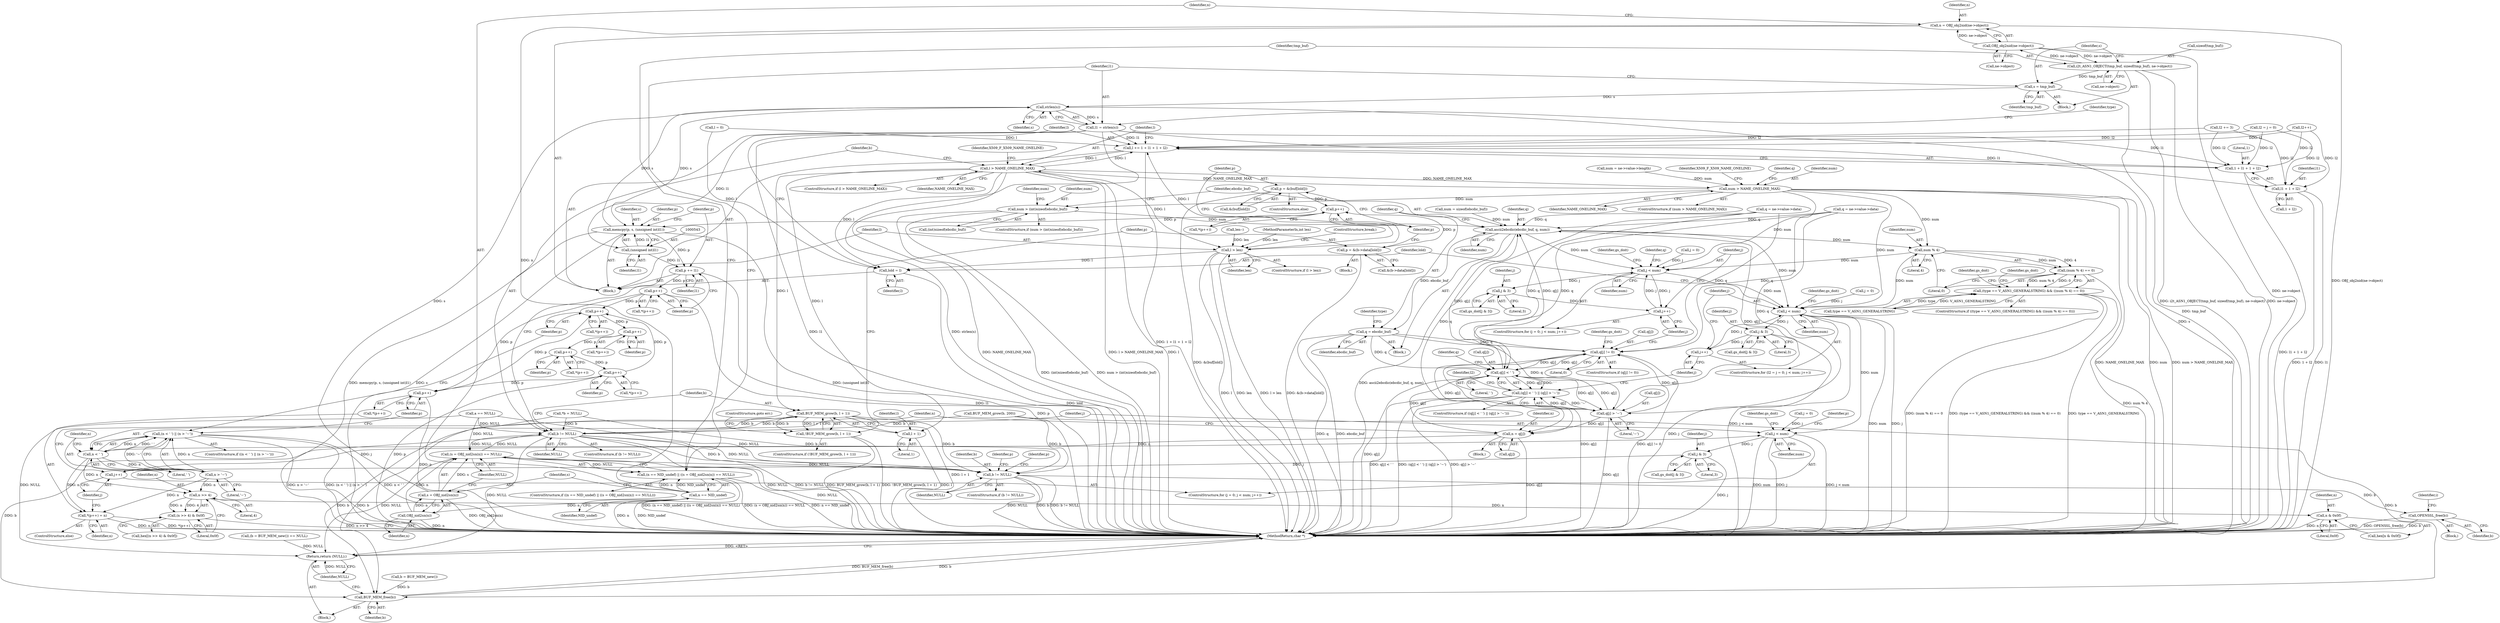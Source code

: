 digraph "0_openssl_2919516136a4227d9e6d8f2fe66ef976aaf8c561@API" {
"1000249" [label="(Call,strlen(s))"];
"1000231" [label="(Call,s = OBJ_nid2sn(n))"];
"1000233" [label="(Call,OBJ_nid2sn(n))"];
"1000227" [label="(Call,n == NID_undef)"];
"1000219" [label="(Call,n = OBJ_obj2nid(ne->object))"];
"1000221" [label="(Call,OBJ_obj2nid(ne->object))"];
"1000237" [label="(Call,i2t_ASN1_OBJECT(tmp_buf, sizeof(tmp_buf), ne->object))"];
"1000244" [label="(Call,s = tmp_buf)"];
"1000539" [label="(Call,memcpy(p, s, (unsigned int)l1))"];
"1000536" [label="(Call,p++)"];
"1000512" [label="(Call,p = &(b->data[lold]))"];
"1000528" [label="(Call,p = &(buf[lold]))"];
"1000249" [label="(Call,strlen(s))"];
"1000542" [label="(Call,(unsigned int)l1)"];
"1000247" [label="(Call,l1 = strlen(s))"];
"1000481" [label="(Call,l += 1 + l1 + 1 + l2)"];
"1000491" [label="(Call,l > NAME_ONELINE_MAX)"];
"1000266" [label="(Call,num > NAME_ONELINE_MAX)"];
"1000307" [label="(Call,num > (int)sizeof(ebcdic_buf))"];
"1000317" [label="(Call,ascii2ebcdic(ebcdic_buf, q, num))"];
"1000321" [label="(Call,q = ebcdic_buf)"];
"1000362" [label="(Call,q[j] != 0)"];
"1000465" [label="(Call,q[j] < ' ')"];
"1000464" [label="(Call,(q[j] < ' ') || (q[j] > '~'))"];
"1000470" [label="(Call,q[j] > '~')"];
"1000578" [label="(Call,n = q[j])"];
"1000585" [label="(Call,n < ' ')"];
"1000584" [label="(Call,(n < ' ') || (n > '~'))"];
"1000588" [label="(Call,n > '~')"];
"1000609" [label="(Call,n >> 4)"];
"1000608" [label="(Call,(n >> 4) & 0x0f)"];
"1000619" [label="(Call,n & 0x0f)"];
"1000623" [label="(Call,*(p++) = n)"];
"1000330" [label="(Call,num % 4)"];
"1000329" [label="(Call,(num % 4) == 0)"];
"1000325" [label="(Call,(type == V_ASN1_GENERALSTRING) && ((num % 4) == 0))"];
"1000356" [label="(Call,j < num)"];
"1000359" [label="(Call,j++)"];
"1000370" [label="(Call,j & 3)"];
"1000447" [label="(Call,j < num)"];
"1000457" [label="(Call,j & 3)"];
"1000450" [label="(Call,j++)"];
"1000564" [label="(Call,j < num)"];
"1000574" [label="(Call,j & 3)"];
"1000567" [label="(Call,j++)"];
"1000478" [label="(Call,lold = l)"];
"1000506" [label="(Call,BUF_MEM_grow(b, l + 1))"];
"1000500" [label="(Call,b != NULL)"];
"1000230" [label="(Call,(s = OBJ_nid2sn(n)) == NULL)"];
"1000226" [label="(Call,(n == NID_undef) || ((s = OBJ_nid2sn(n)) == NULL))"];
"1000633" [label="(Call,b != NULL)"];
"1000642" [label="(Call,OPENSSL_free(b))"];
"1000665" [label="(Return,return (NULL);)"];
"1000663" [label="(Call,BUF_MEM_free(b))"];
"1000505" [label="(Call,!BUF_MEM_grow(b, l + 1))"];
"1000508" [label="(Call,l + 1)"];
"1000522" [label="(Call,l > len)"];
"1000483" [label="(Call,1 + l1 + 1 + l2)"];
"1000485" [label="(Call,l1 + 1 + l2)"];
"1000545" [label="(Call,p += l1)"];
"1000550" [label="(Call,p++)"];
"1000594" [label="(Call,p++)"];
"1000599" [label="(Call,p++)"];
"1000604" [label="(Call,p++)"];
"1000615" [label="(Call,p++)"];
"1000625" [label="(Call,p++)"];
"1000590" [label="(Literal,'~')"];
"1000625" [label="(Call,p++)"];
"1000219" [label="(Call,n = OBJ_obj2nid(ne->object))"];
"1000604" [label="(Call,p++)"];
"1000321" [label="(Call,q = ebcdic_buf)"];
"1000484" [label="(Literal,1)"];
"1000221" [label="(Call,OBJ_obj2nid(ne->object))"];
"1000248" [label="(Identifier,l1)"];
"1000481" [label="(Call,l += 1 + l1 + 1 + l2)"];
"1000576" [label="(Literal,3)"];
"1000500" [label="(Call,b != NULL)"];
"1000643" [label="(Identifier,b)"];
"1000246" [label="(Identifier,tmp_buf)"];
"1000377" [label="(Identifier,gs_doit)"];
"1000441" [label="(ControlStructure,for (l2 = j = 0; j < num; j++))"];
"1000450" [label="(Call,j++)"];
"1000650" [label="(Identifier,i)"];
"1000605" [label="(Identifier,p)"];
"1000501" [label="(Identifier,b)"];
"1000624" [label="(Call,*(p++))"];
"1000545" [label="(Call,p += l1)"];
"1000356" [label="(Call,j < num)"];
"1000522" [label="(Call,l > len)"];
"1000608" [label="(Call,(n >> 4) & 0x0f)"];
"1000475" [label="(Call,l2 += 3)"];
"1000667" [label="(MethodReturn,char *)"];
"1000598" [label="(Call,*(p++))"];
"1000524" [label="(Identifier,len)"];
"1000194" [label="(Call,len--)"];
"1000331" [label="(Identifier,num)"];
"1000313" [label="(Call,num = sizeof(ebcdic_buf))"];
"1000491" [label="(Call,l > NAME_ONELINE_MAX)"];
"1000238" [label="(Identifier,tmp_buf)"];
"1000326" [label="(Call,type == V_ASN1_GENERALSTRING)"];
"1000323" [label="(Identifier,ebcdic_buf)"];
"1000442" [label="(Call,l2 = j = 0)"];
"1000588" [label="(Call,n > '~')"];
"1000561" [label="(Call,j = 0)"];
"1000510" [label="(Literal,1)"];
"1000627" [label="(Identifier,n)"];
"1000252" [label="(Identifier,type)"];
"1000167" [label="(Call,a == NULL)"];
"1000364" [label="(Identifier,q)"];
"1000307" [label="(Call,num > (int)sizeof(ebcdic_buf))"];
"1000353" [label="(Call,j = 0)"];
"1000104" [label="(MethodParameterIn,int len)"];
"1000234" [label="(Identifier,n)"];
"1000593" [label="(Call,*(p++))"];
"1000362" [label="(Call,q[j] != 0)"];
"1000540" [label="(Identifier,p)"];
"1000370" [label="(Call,j & 3)"];
"1000308" [label="(Identifier,num)"];
"1000320" [label="(Identifier,num)"];
"1000226" [label="(Call,(n == NID_undef) || ((s = OBJ_nid2sn(n)) == NULL))"];
"1000456" [label="(Identifier,gs_doit)"];
"1000268" [label="(Identifier,NAME_ONELINE_MAX)"];
"1000614" [label="(Call,*(p++))"];
"1000482" [label="(Identifier,l)"];
"1000337" [label="(Identifier,gs_doit)"];
"1000547" [label="(Identifier,l1)"];
"1000322" [label="(Identifier,q)"];
"1000642" [label="(Call,OPENSSL_free(b))"];
"1000464" [label="(Call,(q[j] < ' ') || (q[j] > '~'))"];
"1000626" [label="(Identifier,p)"];
"1000244" [label="(Call,s = tmp_buf)"];
"1000220" [label="(Identifier,n)"];
"1000249" [label="(Call,strlen(s))"];
"1000330" [label="(Call,num % 4)"];
"1000237" [label="(Call,i2t_ASN1_OBJECT(tmp_buf, sizeof(tmp_buf), ne->object))"];
"1000575" [label="(Identifier,j)"];
"1000578" [label="(Call,n = q[j])"];
"1000551" [label="(Identifier,p)"];
"1000622" [label="(ControlStructure,else)"];
"1000504" [label="(ControlStructure,if (!BUF_MEM_grow(b, l + 1)))"];
"1000451" [label="(Identifier,j)"];
"1000241" [label="(Call,ne->object)"];
"1000553" [label="(Call,q = ne->value->data)"];
"1000619" [label="(Call,n & 0x0f)"];
"1000546" [label="(Identifier,p)"];
"1000332" [label="(Literal,4)"];
"1000527" [label="(ControlStructure,else)"];
"1000361" [label="(ControlStructure,if (q[j] != 0))"];
"1000634" [label="(Identifier,b)"];
"1000585" [label="(Call,n < ' ')"];
"1000615" [label="(Call,p++)"];
"1000245" [label="(Identifier,s)"];
"1000492" [label="(Identifier,l)"];
"1000136" [label="(Call,(b = BUF_MEM_new()) == NULL)"];
"1000459" [label="(Literal,3)"];
"1000120" [label="(Call,*b = NULL)"];
"1000610" [label="(Identifier,n)"];
"1000352" [label="(ControlStructure,for (j = 0; j < num; j++))"];
"1000583" [label="(ControlStructure,if ((n < ' ') || (n > '~')))"];
"1000633" [label="(Call,b != NULL)"];
"1000584" [label="(Call,(n < ' ') || (n > '~'))"];
"1000521" [label="(ControlStructure,if (l > len))"];
"1000630" [label="(Identifier,p)"];
"1000636" [label="(Block,)"];
"1000606" [label="(Call,hex[(n >> 4) & 0x0f])"];
"1000366" [label="(Literal,0)"];
"1000327" [label="(Identifier,type)"];
"1000469" [label="(Literal,' ')"];
"1000463" [label="(ControlStructure,if ((q[j] < ' ') || (q[j] > '~')))"];
"1000359" [label="(Call,j++)"];
"1000635" [label="(Identifier,NULL)"];
"1000589" [label="(Identifier,n)"];
"1000565" [label="(Identifier,j)"];
"1000239" [label="(Call,sizeof(tmp_buf))"];
"1000426" [label="(Identifier,gs_doit)"];
"1000560" [label="(ControlStructure,for (j = 0; j < num; j++))"];
"1000616" [label="(Identifier,p)"];
"1000507" [label="(Identifier,b)"];
"1000514" [label="(Call,&(b->data[lold]))"];
"1000309" [label="(Call,(int)sizeof(ebcdic_buf))"];
"1000137" [label="(Call,b = BUF_MEM_new())"];
"1000572" [label="(Call,gs_doit[j & 3])"];
"1000329" [label="(Call,(num % 4) == 0)"];
"1000266" [label="(Call,num > NAME_ONELINE_MAX)"];
"1000305" [label="(Block,)"];
"1000258" [label="(Call,num = ne->value->length)"];
"1000324" [label="(ControlStructure,if ((type == V_ASN1_GENERALSTRING) && ((num % 4) == 0)))"];
"1000574" [label="(Call,j & 3)"];
"1000369" [label="(Identifier,gs_doit)"];
"1000665" [label="(Return,return (NULL);)"];
"1000490" [label="(ControlStructure,if (l > NAME_ONELINE_MAX))"];
"1000544" [label="(Identifier,l1)"];
"1000623" [label="(Call,*(p++) = n)"];
"1000444" [label="(Call,j = 0)"];
"1000228" [label="(Identifier,n)"];
"1000506" [label="(Call,BUF_MEM_grow(b, l + 1))"];
"1000325" [label="(Call,(type == V_ASN1_GENERALSTRING) && ((num % 4) == 0))"];
"1000271" [label="(Identifier,X509_F_X509_NAME_ONELINE)"];
"1000318" [label="(Identifier,ebcdic_buf)"];
"1000449" [label="(Identifier,num)"];
"1000227" [label="(Call,n == NID_undef)"];
"1000196" [label="(Call,l = 0)"];
"1000537" [label="(Identifier,p)"];
"1000461" [label="(Call,l2++)"];
"1000638" [label="(Identifier,p)"];
"1000566" [label="(Identifier,num)"];
"1000503" [label="(Block,)"];
"1000535" [label="(Call,*(p++))"];
"1000275" [label="(Identifier,q)"];
"1000231" [label="(Call,s = OBJ_nid2sn(n))"];
"1000236" [label="(Block,)"];
"1000502" [label="(Identifier,NULL)"];
"1000487" [label="(Call,1 + l2)"];
"1000539" [label="(Call,memcpy(p, s, (unsigned int)l1))"];
"1000372" [label="(Literal,3)"];
"1000225" [label="(ControlStructure,if ((n == NID_undef) || ((s = OBJ_nid2sn(n)) == NULL)))"];
"1000523" [label="(Identifier,l)"];
"1000317" [label="(Call,ascii2ebcdic(ebcdic_buf, q, num))"];
"1000549" [label="(Call,*(p++))"];
"1000617" [label="(Call,hex[n & 0x0f])"];
"1000357" [label="(Identifier,j)"];
"1000457" [label="(Call,j & 3)"];
"1000472" [label="(Identifier,q)"];
"1000620" [label="(Identifier,n)"];
"1000663" [label="(Call,BUF_MEM_free(b))"];
"1000664" [label="(Identifier,b)"];
"1000573" [label="(Identifier,gs_doit)"];
"1000476" [label="(Identifier,l2)"];
"1000471" [label="(Call,q[j])"];
"1000595" [label="(Identifier,p)"];
"1000483" [label="(Call,1 + l1 + 1 + l2)"];
"1000496" [label="(Identifier,X509_F_X509_NAME_ONELINE)"];
"1000363" [label="(Call,q[j])"];
"1000528" [label="(Call,p = &(buf[lold]))"];
"1000621" [label="(Literal,0x0f)"];
"1000586" [label="(Identifier,n)"];
"1000222" [label="(Call,ne->object)"];
"1000603" [label="(Call,*(p++))"];
"1000568" [label="(Identifier,j)"];
"1000493" [label="(Identifier,NAME_ONELINE_MAX)"];
"1000360" [label="(Identifier,j)"];
"1000235" [label="(Identifier,NULL)"];
"1000368" [label="(Call,gs_doit[j & 3])"];
"1000505" [label="(Call,!BUF_MEM_grow(b, l + 1))"];
"1000480" [label="(Identifier,l)"];
"1000306" [label="(ControlStructure,if (num > (int)sizeof(ebcdic_buf)))"];
"1000542" [label="(Call,(unsigned int)l1)"];
"1000211" [label="(Block,)"];
"1000564" [label="(Call,j < num)"];
"1000600" [label="(Identifier,p)"];
"1000609" [label="(Call,n >> 4)"];
"1000509" [label="(Identifier,l)"];
"1000474" [label="(Literal,'~')"];
"1000508" [label="(Call,l + 1)"];
"1000541" [label="(Identifier,s)"];
"1000144" [label="(Call,BUF_MEM_grow(b, 200))"];
"1000646" [label="(Identifier,p)"];
"1000458" [label="(Identifier,j)"];
"1000448" [label="(Identifier,j)"];
"1000233" [label="(Call,OBJ_nid2sn(n))"];
"1000580" [label="(Call,q[j])"];
"1000105" [label="(Block,)"];
"1000478" [label="(Call,lold = l)"];
"1000230" [label="(Call,(s = OBJ_nid2sn(n)) == NULL)"];
"1000229" [label="(Identifier,NID_undef)"];
"1000455" [label="(Call,gs_doit[j & 3])"];
"1000232" [label="(Identifier,s)"];
"1000536" [label="(Call,p++)"];
"1000371" [label="(Identifier,j)"];
"1000579" [label="(Identifier,n)"];
"1000594" [label="(Call,p++)"];
"1000267" [label="(Identifier,num)"];
"1000466" [label="(Call,q[j])"];
"1000465" [label="(Call,q[j] < ' ')"];
"1000485" [label="(Call,l1 + 1 + l2)"];
"1000567" [label="(Call,j++)"];
"1000486" [label="(Identifier,l1)"];
"1000530" [label="(Call,&(buf[lold]))"];
"1000511" [label="(ControlStructure,goto err;)"];
"1000513" [label="(Identifier,p)"];
"1000447" [label="(Call,j < num)"];
"1000479" [label="(Identifier,lold)"];
"1000314" [label="(Identifier,num)"];
"1000587" [label="(Literal,' ')"];
"1000612" [label="(Literal,0x0f)"];
"1000333" [label="(Literal,0)"];
"1000274" [label="(Call,q = ne->value->data)"];
"1000526" [label="(ControlStructure,break;)"];
"1000666" [label="(Identifier,NULL)"];
"1000499" [label="(ControlStructure,if (b != NULL))"];
"1000632" [label="(ControlStructure,if (b != NULL))"];
"1000358" [label="(Identifier,num)"];
"1000250" [label="(Identifier,s)"];
"1000247" [label="(Call,l1 = strlen(s))"];
"1000599" [label="(Call,p++)"];
"1000512" [label="(Call,p = &(b->data[lold]))"];
"1000611" [label="(Literal,4)"];
"1000265" [label="(ControlStructure,if (num > NAME_ONELINE_MAX))"];
"1000569" [label="(Block,)"];
"1000529" [label="(Identifier,p)"];
"1000550" [label="(Call,p++)"];
"1000470" [label="(Call,q[j] > '~')"];
"1000319" [label="(Identifier,q)"];
"1000249" -> "1000247"  [label="AST: "];
"1000249" -> "1000250"  [label="CFG: "];
"1000250" -> "1000249"  [label="AST: "];
"1000247" -> "1000249"  [label="CFG: "];
"1000249" -> "1000667"  [label="DDG: s"];
"1000249" -> "1000247"  [label="DDG: s"];
"1000231" -> "1000249"  [label="DDG: s"];
"1000244" -> "1000249"  [label="DDG: s"];
"1000539" -> "1000249"  [label="DDG: s"];
"1000249" -> "1000539"  [label="DDG: s"];
"1000231" -> "1000230"  [label="AST: "];
"1000231" -> "1000233"  [label="CFG: "];
"1000232" -> "1000231"  [label="AST: "];
"1000233" -> "1000231"  [label="AST: "];
"1000235" -> "1000231"  [label="CFG: "];
"1000231" -> "1000667"  [label="DDG: OBJ_nid2sn(n)"];
"1000231" -> "1000230"  [label="DDG: s"];
"1000233" -> "1000231"  [label="DDG: n"];
"1000233" -> "1000234"  [label="CFG: "];
"1000234" -> "1000233"  [label="AST: "];
"1000233" -> "1000667"  [label="DDG: n"];
"1000233" -> "1000230"  [label="DDG: n"];
"1000227" -> "1000233"  [label="DDG: n"];
"1000227" -> "1000226"  [label="AST: "];
"1000227" -> "1000229"  [label="CFG: "];
"1000228" -> "1000227"  [label="AST: "];
"1000229" -> "1000227"  [label="AST: "];
"1000232" -> "1000227"  [label="CFG: "];
"1000226" -> "1000227"  [label="CFG: "];
"1000227" -> "1000667"  [label="DDG: n"];
"1000227" -> "1000667"  [label="DDG: NID_undef"];
"1000227" -> "1000226"  [label="DDG: n"];
"1000227" -> "1000226"  [label="DDG: NID_undef"];
"1000219" -> "1000227"  [label="DDG: n"];
"1000219" -> "1000211"  [label="AST: "];
"1000219" -> "1000221"  [label="CFG: "];
"1000220" -> "1000219"  [label="AST: "];
"1000221" -> "1000219"  [label="AST: "];
"1000228" -> "1000219"  [label="CFG: "];
"1000219" -> "1000667"  [label="DDG: OBJ_obj2nid(ne->object)"];
"1000221" -> "1000219"  [label="DDG: ne->object"];
"1000221" -> "1000222"  [label="CFG: "];
"1000222" -> "1000221"  [label="AST: "];
"1000221" -> "1000667"  [label="DDG: ne->object"];
"1000237" -> "1000221"  [label="DDG: ne->object"];
"1000221" -> "1000237"  [label="DDG: ne->object"];
"1000237" -> "1000236"  [label="AST: "];
"1000237" -> "1000241"  [label="CFG: "];
"1000238" -> "1000237"  [label="AST: "];
"1000239" -> "1000237"  [label="AST: "];
"1000241" -> "1000237"  [label="AST: "];
"1000245" -> "1000237"  [label="CFG: "];
"1000237" -> "1000667"  [label="DDG: i2t_ASN1_OBJECT(tmp_buf, sizeof(tmp_buf), ne->object)"];
"1000237" -> "1000667"  [label="DDG: ne->object"];
"1000237" -> "1000244"  [label="DDG: tmp_buf"];
"1000244" -> "1000236"  [label="AST: "];
"1000244" -> "1000246"  [label="CFG: "];
"1000245" -> "1000244"  [label="AST: "];
"1000246" -> "1000244"  [label="AST: "];
"1000248" -> "1000244"  [label="CFG: "];
"1000244" -> "1000667"  [label="DDG: tmp_buf"];
"1000539" -> "1000211"  [label="AST: "];
"1000539" -> "1000542"  [label="CFG: "];
"1000540" -> "1000539"  [label="AST: "];
"1000541" -> "1000539"  [label="AST: "];
"1000542" -> "1000539"  [label="AST: "];
"1000546" -> "1000539"  [label="CFG: "];
"1000539" -> "1000667"  [label="DDG: (unsigned int)l1"];
"1000539" -> "1000667"  [label="DDG: memcpy(p, s, (unsigned int)l1)"];
"1000539" -> "1000667"  [label="DDG: s"];
"1000536" -> "1000539"  [label="DDG: p"];
"1000542" -> "1000539"  [label="DDG: l1"];
"1000539" -> "1000545"  [label="DDG: p"];
"1000536" -> "1000535"  [label="AST: "];
"1000536" -> "1000537"  [label="CFG: "];
"1000537" -> "1000536"  [label="AST: "];
"1000535" -> "1000536"  [label="CFG: "];
"1000512" -> "1000536"  [label="DDG: p"];
"1000528" -> "1000536"  [label="DDG: p"];
"1000512" -> "1000503"  [label="AST: "];
"1000512" -> "1000514"  [label="CFG: "];
"1000513" -> "1000512"  [label="AST: "];
"1000514" -> "1000512"  [label="AST: "];
"1000537" -> "1000512"  [label="CFG: "];
"1000512" -> "1000667"  [label="DDG: &(b->data[lold])"];
"1000528" -> "1000527"  [label="AST: "];
"1000528" -> "1000530"  [label="CFG: "];
"1000529" -> "1000528"  [label="AST: "];
"1000530" -> "1000528"  [label="AST: "];
"1000537" -> "1000528"  [label="CFG: "];
"1000528" -> "1000667"  [label="DDG: &(buf[lold])"];
"1000542" -> "1000544"  [label="CFG: "];
"1000543" -> "1000542"  [label="AST: "];
"1000544" -> "1000542"  [label="AST: "];
"1000247" -> "1000542"  [label="DDG: l1"];
"1000542" -> "1000545"  [label="DDG: l1"];
"1000247" -> "1000211"  [label="AST: "];
"1000248" -> "1000247"  [label="AST: "];
"1000252" -> "1000247"  [label="CFG: "];
"1000247" -> "1000667"  [label="DDG: l1"];
"1000247" -> "1000667"  [label="DDG: strlen(s)"];
"1000247" -> "1000481"  [label="DDG: l1"];
"1000247" -> "1000483"  [label="DDG: l1"];
"1000247" -> "1000485"  [label="DDG: l1"];
"1000481" -> "1000211"  [label="AST: "];
"1000481" -> "1000483"  [label="CFG: "];
"1000482" -> "1000481"  [label="AST: "];
"1000483" -> "1000481"  [label="AST: "];
"1000492" -> "1000481"  [label="CFG: "];
"1000481" -> "1000667"  [label="DDG: 1 + l1 + 1 + l2"];
"1000442" -> "1000481"  [label="DDG: l2"];
"1000475" -> "1000481"  [label="DDG: l2"];
"1000461" -> "1000481"  [label="DDG: l2"];
"1000196" -> "1000481"  [label="DDG: l"];
"1000522" -> "1000481"  [label="DDG: l"];
"1000491" -> "1000481"  [label="DDG: l"];
"1000481" -> "1000491"  [label="DDG: l"];
"1000491" -> "1000490"  [label="AST: "];
"1000491" -> "1000493"  [label="CFG: "];
"1000492" -> "1000491"  [label="AST: "];
"1000493" -> "1000491"  [label="AST: "];
"1000496" -> "1000491"  [label="CFG: "];
"1000501" -> "1000491"  [label="CFG: "];
"1000491" -> "1000667"  [label="DDG: NAME_ONELINE_MAX"];
"1000491" -> "1000667"  [label="DDG: l > NAME_ONELINE_MAX"];
"1000491" -> "1000667"  [label="DDG: l"];
"1000491" -> "1000266"  [label="DDG: NAME_ONELINE_MAX"];
"1000491" -> "1000478"  [label="DDG: l"];
"1000266" -> "1000491"  [label="DDG: NAME_ONELINE_MAX"];
"1000491" -> "1000506"  [label="DDG: l"];
"1000491" -> "1000508"  [label="DDG: l"];
"1000491" -> "1000522"  [label="DDG: l"];
"1000266" -> "1000265"  [label="AST: "];
"1000266" -> "1000268"  [label="CFG: "];
"1000267" -> "1000266"  [label="AST: "];
"1000268" -> "1000266"  [label="AST: "];
"1000271" -> "1000266"  [label="CFG: "];
"1000275" -> "1000266"  [label="CFG: "];
"1000266" -> "1000667"  [label="DDG: NAME_ONELINE_MAX"];
"1000266" -> "1000667"  [label="DDG: num"];
"1000266" -> "1000667"  [label="DDG: num > NAME_ONELINE_MAX"];
"1000258" -> "1000266"  [label="DDG: num"];
"1000266" -> "1000307"  [label="DDG: num"];
"1000266" -> "1000330"  [label="DDG: num"];
"1000266" -> "1000356"  [label="DDG: num"];
"1000266" -> "1000447"  [label="DDG: num"];
"1000307" -> "1000306"  [label="AST: "];
"1000307" -> "1000309"  [label="CFG: "];
"1000308" -> "1000307"  [label="AST: "];
"1000309" -> "1000307"  [label="AST: "];
"1000314" -> "1000307"  [label="CFG: "];
"1000318" -> "1000307"  [label="CFG: "];
"1000307" -> "1000667"  [label="DDG: (int)sizeof(ebcdic_buf)"];
"1000307" -> "1000667"  [label="DDG: num > (int)sizeof(ebcdic_buf)"];
"1000307" -> "1000317"  [label="DDG: num"];
"1000317" -> "1000305"  [label="AST: "];
"1000317" -> "1000320"  [label="CFG: "];
"1000318" -> "1000317"  [label="AST: "];
"1000319" -> "1000317"  [label="AST: "];
"1000320" -> "1000317"  [label="AST: "];
"1000322" -> "1000317"  [label="CFG: "];
"1000317" -> "1000667"  [label="DDG: ascii2ebcdic(ebcdic_buf, q, num)"];
"1000274" -> "1000317"  [label="DDG: q"];
"1000470" -> "1000317"  [label="DDG: q[j]"];
"1000362" -> "1000317"  [label="DDG: q[j]"];
"1000465" -> "1000317"  [label="DDG: q[j]"];
"1000553" -> "1000317"  [label="DDG: q"];
"1000313" -> "1000317"  [label="DDG: num"];
"1000317" -> "1000321"  [label="DDG: ebcdic_buf"];
"1000317" -> "1000330"  [label="DDG: num"];
"1000317" -> "1000356"  [label="DDG: num"];
"1000317" -> "1000447"  [label="DDG: num"];
"1000321" -> "1000305"  [label="AST: "];
"1000321" -> "1000323"  [label="CFG: "];
"1000322" -> "1000321"  [label="AST: "];
"1000323" -> "1000321"  [label="AST: "];
"1000327" -> "1000321"  [label="CFG: "];
"1000321" -> "1000667"  [label="DDG: q"];
"1000321" -> "1000667"  [label="DDG: ebcdic_buf"];
"1000321" -> "1000362"  [label="DDG: q"];
"1000321" -> "1000465"  [label="DDG: q"];
"1000321" -> "1000470"  [label="DDG: q"];
"1000362" -> "1000361"  [label="AST: "];
"1000362" -> "1000366"  [label="CFG: "];
"1000363" -> "1000362"  [label="AST: "];
"1000366" -> "1000362"  [label="AST: "];
"1000369" -> "1000362"  [label="CFG: "];
"1000360" -> "1000362"  [label="CFG: "];
"1000362" -> "1000667"  [label="DDG: q[j] != 0"];
"1000362" -> "1000667"  [label="DDG: q[j]"];
"1000274" -> "1000362"  [label="DDG: q"];
"1000470" -> "1000362"  [label="DDG: q[j]"];
"1000465" -> "1000362"  [label="DDG: q[j]"];
"1000553" -> "1000362"  [label="DDG: q"];
"1000362" -> "1000465"  [label="DDG: q[j]"];
"1000362" -> "1000578"  [label="DDG: q[j]"];
"1000465" -> "1000464"  [label="AST: "];
"1000465" -> "1000469"  [label="CFG: "];
"1000466" -> "1000465"  [label="AST: "];
"1000469" -> "1000465"  [label="AST: "];
"1000472" -> "1000465"  [label="CFG: "];
"1000464" -> "1000465"  [label="CFG: "];
"1000465" -> "1000667"  [label="DDG: q[j]"];
"1000465" -> "1000464"  [label="DDG: q[j]"];
"1000465" -> "1000464"  [label="DDG: ' '"];
"1000274" -> "1000465"  [label="DDG: q"];
"1000470" -> "1000465"  [label="DDG: q[j]"];
"1000553" -> "1000465"  [label="DDG: q"];
"1000465" -> "1000470"  [label="DDG: q[j]"];
"1000465" -> "1000578"  [label="DDG: q[j]"];
"1000464" -> "1000463"  [label="AST: "];
"1000464" -> "1000470"  [label="CFG: "];
"1000470" -> "1000464"  [label="AST: "];
"1000476" -> "1000464"  [label="CFG: "];
"1000451" -> "1000464"  [label="CFG: "];
"1000464" -> "1000667"  [label="DDG: q[j] < ' '"];
"1000464" -> "1000667"  [label="DDG: (q[j] < ' ') || (q[j] > '~')"];
"1000464" -> "1000667"  [label="DDG: q[j] > '~'"];
"1000470" -> "1000464"  [label="DDG: q[j]"];
"1000470" -> "1000464"  [label="DDG: '~'"];
"1000470" -> "1000474"  [label="CFG: "];
"1000471" -> "1000470"  [label="AST: "];
"1000474" -> "1000470"  [label="AST: "];
"1000470" -> "1000667"  [label="DDG: q[j]"];
"1000274" -> "1000470"  [label="DDG: q"];
"1000470" -> "1000578"  [label="DDG: q[j]"];
"1000578" -> "1000569"  [label="AST: "];
"1000578" -> "1000580"  [label="CFG: "];
"1000579" -> "1000578"  [label="AST: "];
"1000580" -> "1000578"  [label="AST: "];
"1000586" -> "1000578"  [label="CFG: "];
"1000578" -> "1000667"  [label="DDG: q[j]"];
"1000553" -> "1000578"  [label="DDG: q"];
"1000578" -> "1000585"  [label="DDG: n"];
"1000585" -> "1000584"  [label="AST: "];
"1000585" -> "1000587"  [label="CFG: "];
"1000586" -> "1000585"  [label="AST: "];
"1000587" -> "1000585"  [label="AST: "];
"1000589" -> "1000585"  [label="CFG: "];
"1000584" -> "1000585"  [label="CFG: "];
"1000585" -> "1000584"  [label="DDG: n"];
"1000585" -> "1000584"  [label="DDG: ' '"];
"1000585" -> "1000588"  [label="DDG: n"];
"1000585" -> "1000609"  [label="DDG: n"];
"1000585" -> "1000623"  [label="DDG: n"];
"1000584" -> "1000583"  [label="AST: "];
"1000584" -> "1000588"  [label="CFG: "];
"1000588" -> "1000584"  [label="AST: "];
"1000595" -> "1000584"  [label="CFG: "];
"1000626" -> "1000584"  [label="CFG: "];
"1000584" -> "1000667"  [label="DDG: n > '~'"];
"1000584" -> "1000667"  [label="DDG: (n < ' ') || (n > '~')"];
"1000584" -> "1000667"  [label="DDG: n < ' '"];
"1000588" -> "1000584"  [label="DDG: n"];
"1000588" -> "1000584"  [label="DDG: '~'"];
"1000588" -> "1000590"  [label="CFG: "];
"1000589" -> "1000588"  [label="AST: "];
"1000590" -> "1000588"  [label="AST: "];
"1000588" -> "1000609"  [label="DDG: n"];
"1000588" -> "1000623"  [label="DDG: n"];
"1000609" -> "1000608"  [label="AST: "];
"1000609" -> "1000611"  [label="CFG: "];
"1000610" -> "1000609"  [label="AST: "];
"1000611" -> "1000609"  [label="AST: "];
"1000612" -> "1000609"  [label="CFG: "];
"1000609" -> "1000608"  [label="DDG: n"];
"1000609" -> "1000608"  [label="DDG: 4"];
"1000609" -> "1000619"  [label="DDG: n"];
"1000608" -> "1000606"  [label="AST: "];
"1000608" -> "1000612"  [label="CFG: "];
"1000612" -> "1000608"  [label="AST: "];
"1000606" -> "1000608"  [label="CFG: "];
"1000608" -> "1000667"  [label="DDG: n >> 4"];
"1000619" -> "1000617"  [label="AST: "];
"1000619" -> "1000621"  [label="CFG: "];
"1000620" -> "1000619"  [label="AST: "];
"1000621" -> "1000619"  [label="AST: "];
"1000617" -> "1000619"  [label="CFG: "];
"1000619" -> "1000667"  [label="DDG: n"];
"1000623" -> "1000622"  [label="AST: "];
"1000623" -> "1000627"  [label="CFG: "];
"1000624" -> "1000623"  [label="AST: "];
"1000627" -> "1000623"  [label="AST: "];
"1000568" -> "1000623"  [label="CFG: "];
"1000623" -> "1000667"  [label="DDG: *(p++)"];
"1000623" -> "1000667"  [label="DDG: n"];
"1000330" -> "1000329"  [label="AST: "];
"1000330" -> "1000332"  [label="CFG: "];
"1000331" -> "1000330"  [label="AST: "];
"1000332" -> "1000330"  [label="AST: "];
"1000333" -> "1000330"  [label="CFG: "];
"1000330" -> "1000329"  [label="DDG: num"];
"1000330" -> "1000329"  [label="DDG: 4"];
"1000330" -> "1000356"  [label="DDG: num"];
"1000330" -> "1000447"  [label="DDG: num"];
"1000329" -> "1000325"  [label="AST: "];
"1000329" -> "1000333"  [label="CFG: "];
"1000333" -> "1000329"  [label="AST: "];
"1000325" -> "1000329"  [label="CFG: "];
"1000329" -> "1000667"  [label="DDG: num % 4"];
"1000329" -> "1000325"  [label="DDG: num % 4"];
"1000329" -> "1000325"  [label="DDG: 0"];
"1000325" -> "1000324"  [label="AST: "];
"1000325" -> "1000326"  [label="CFG: "];
"1000326" -> "1000325"  [label="AST: "];
"1000337" -> "1000325"  [label="CFG: "];
"1000426" -> "1000325"  [label="CFG: "];
"1000325" -> "1000667"  [label="DDG: type == V_ASN1_GENERALSTRING"];
"1000325" -> "1000667"  [label="DDG: (num % 4) == 0"];
"1000325" -> "1000667"  [label="DDG: (type == V_ASN1_GENERALSTRING) && ((num % 4) == 0)"];
"1000326" -> "1000325"  [label="DDG: type"];
"1000326" -> "1000325"  [label="DDG: V_ASN1_GENERALSTRING"];
"1000356" -> "1000352"  [label="AST: "];
"1000356" -> "1000358"  [label="CFG: "];
"1000357" -> "1000356"  [label="AST: "];
"1000358" -> "1000356"  [label="AST: "];
"1000364" -> "1000356"  [label="CFG: "];
"1000377" -> "1000356"  [label="CFG: "];
"1000359" -> "1000356"  [label="DDG: j"];
"1000353" -> "1000356"  [label="DDG: j"];
"1000356" -> "1000359"  [label="DDG: j"];
"1000356" -> "1000370"  [label="DDG: j"];
"1000356" -> "1000447"  [label="DDG: num"];
"1000359" -> "1000352"  [label="AST: "];
"1000359" -> "1000360"  [label="CFG: "];
"1000360" -> "1000359"  [label="AST: "];
"1000357" -> "1000359"  [label="CFG: "];
"1000370" -> "1000359"  [label="DDG: j"];
"1000370" -> "1000368"  [label="AST: "];
"1000370" -> "1000372"  [label="CFG: "];
"1000371" -> "1000370"  [label="AST: "];
"1000372" -> "1000370"  [label="AST: "];
"1000368" -> "1000370"  [label="CFG: "];
"1000447" -> "1000441"  [label="AST: "];
"1000447" -> "1000449"  [label="CFG: "];
"1000448" -> "1000447"  [label="AST: "];
"1000449" -> "1000447"  [label="AST: "];
"1000456" -> "1000447"  [label="CFG: "];
"1000479" -> "1000447"  [label="CFG: "];
"1000447" -> "1000667"  [label="DDG: j < num"];
"1000447" -> "1000667"  [label="DDG: num"];
"1000447" -> "1000667"  [label="DDG: j"];
"1000444" -> "1000447"  [label="DDG: j"];
"1000450" -> "1000447"  [label="DDG: j"];
"1000447" -> "1000457"  [label="DDG: j"];
"1000447" -> "1000564"  [label="DDG: num"];
"1000457" -> "1000455"  [label="AST: "];
"1000457" -> "1000459"  [label="CFG: "];
"1000458" -> "1000457"  [label="AST: "];
"1000459" -> "1000457"  [label="AST: "];
"1000455" -> "1000457"  [label="CFG: "];
"1000457" -> "1000667"  [label="DDG: j"];
"1000457" -> "1000450"  [label="DDG: j"];
"1000450" -> "1000441"  [label="AST: "];
"1000450" -> "1000451"  [label="CFG: "];
"1000451" -> "1000450"  [label="AST: "];
"1000448" -> "1000450"  [label="CFG: "];
"1000564" -> "1000560"  [label="AST: "];
"1000564" -> "1000566"  [label="CFG: "];
"1000565" -> "1000564"  [label="AST: "];
"1000566" -> "1000564"  [label="AST: "];
"1000573" -> "1000564"  [label="CFG: "];
"1000630" -> "1000564"  [label="CFG: "];
"1000564" -> "1000667"  [label="DDG: num"];
"1000564" -> "1000667"  [label="DDG: j"];
"1000564" -> "1000667"  [label="DDG: j < num"];
"1000561" -> "1000564"  [label="DDG: j"];
"1000567" -> "1000564"  [label="DDG: j"];
"1000564" -> "1000574"  [label="DDG: j"];
"1000574" -> "1000572"  [label="AST: "];
"1000574" -> "1000576"  [label="CFG: "];
"1000575" -> "1000574"  [label="AST: "];
"1000576" -> "1000574"  [label="AST: "];
"1000572" -> "1000574"  [label="CFG: "];
"1000574" -> "1000667"  [label="DDG: j"];
"1000574" -> "1000567"  [label="DDG: j"];
"1000567" -> "1000560"  [label="AST: "];
"1000567" -> "1000568"  [label="CFG: "];
"1000568" -> "1000567"  [label="AST: "];
"1000565" -> "1000567"  [label="CFG: "];
"1000478" -> "1000211"  [label="AST: "];
"1000478" -> "1000480"  [label="CFG: "];
"1000479" -> "1000478"  [label="AST: "];
"1000480" -> "1000478"  [label="AST: "];
"1000482" -> "1000478"  [label="CFG: "];
"1000478" -> "1000667"  [label="DDG: lold"];
"1000196" -> "1000478"  [label="DDG: l"];
"1000522" -> "1000478"  [label="DDG: l"];
"1000506" -> "1000505"  [label="AST: "];
"1000506" -> "1000508"  [label="CFG: "];
"1000507" -> "1000506"  [label="AST: "];
"1000508" -> "1000506"  [label="AST: "];
"1000505" -> "1000506"  [label="CFG: "];
"1000506" -> "1000667"  [label="DDG: l + 1"];
"1000506" -> "1000500"  [label="DDG: b"];
"1000506" -> "1000505"  [label="DDG: b"];
"1000506" -> "1000505"  [label="DDG: l + 1"];
"1000500" -> "1000506"  [label="DDG: b"];
"1000506" -> "1000633"  [label="DDG: b"];
"1000506" -> "1000663"  [label="DDG: b"];
"1000500" -> "1000499"  [label="AST: "];
"1000500" -> "1000502"  [label="CFG: "];
"1000501" -> "1000500"  [label="AST: "];
"1000502" -> "1000500"  [label="AST: "];
"1000507" -> "1000500"  [label="CFG: "];
"1000523" -> "1000500"  [label="CFG: "];
"1000500" -> "1000667"  [label="DDG: NULL"];
"1000500" -> "1000667"  [label="DDG: b != NULL"];
"1000500" -> "1000230"  [label="DDG: NULL"];
"1000120" -> "1000500"  [label="DDG: b"];
"1000144" -> "1000500"  [label="DDG: b"];
"1000167" -> "1000500"  [label="DDG: NULL"];
"1000230" -> "1000500"  [label="DDG: NULL"];
"1000500" -> "1000633"  [label="DDG: b"];
"1000500" -> "1000633"  [label="DDG: NULL"];
"1000500" -> "1000663"  [label="DDG: b"];
"1000500" -> "1000665"  [label="DDG: NULL"];
"1000230" -> "1000226"  [label="AST: "];
"1000230" -> "1000235"  [label="CFG: "];
"1000235" -> "1000230"  [label="AST: "];
"1000226" -> "1000230"  [label="CFG: "];
"1000230" -> "1000667"  [label="DDG: NULL"];
"1000230" -> "1000226"  [label="DDG: NULL"];
"1000167" -> "1000230"  [label="DDG: NULL"];
"1000230" -> "1000633"  [label="DDG: NULL"];
"1000230" -> "1000665"  [label="DDG: NULL"];
"1000226" -> "1000225"  [label="AST: "];
"1000238" -> "1000226"  [label="CFG: "];
"1000248" -> "1000226"  [label="CFG: "];
"1000226" -> "1000667"  [label="DDG: n == NID_undef"];
"1000226" -> "1000667"  [label="DDG: (n == NID_undef) || ((s = OBJ_nid2sn(n)) == NULL)"];
"1000226" -> "1000667"  [label="DDG: (s = OBJ_nid2sn(n)) == NULL"];
"1000633" -> "1000632"  [label="AST: "];
"1000633" -> "1000635"  [label="CFG: "];
"1000634" -> "1000633"  [label="AST: "];
"1000635" -> "1000633"  [label="AST: "];
"1000638" -> "1000633"  [label="CFG: "];
"1000646" -> "1000633"  [label="CFG: "];
"1000633" -> "1000667"  [label="DDG: b != NULL"];
"1000633" -> "1000667"  [label="DDG: NULL"];
"1000633" -> "1000667"  [label="DDG: b"];
"1000120" -> "1000633"  [label="DDG: b"];
"1000144" -> "1000633"  [label="DDG: b"];
"1000167" -> "1000633"  [label="DDG: NULL"];
"1000633" -> "1000642"  [label="DDG: b"];
"1000642" -> "1000636"  [label="AST: "];
"1000642" -> "1000643"  [label="CFG: "];
"1000643" -> "1000642"  [label="AST: "];
"1000650" -> "1000642"  [label="CFG: "];
"1000642" -> "1000667"  [label="DDG: b"];
"1000642" -> "1000667"  [label="DDG: OPENSSL_free(b)"];
"1000665" -> "1000105"  [label="AST: "];
"1000665" -> "1000666"  [label="CFG: "];
"1000666" -> "1000665"  [label="AST: "];
"1000667" -> "1000665"  [label="CFG: "];
"1000665" -> "1000667"  [label="DDG: <RET>"];
"1000666" -> "1000665"  [label="DDG: NULL"];
"1000136" -> "1000665"  [label="DDG: NULL"];
"1000167" -> "1000665"  [label="DDG: NULL"];
"1000663" -> "1000105"  [label="AST: "];
"1000663" -> "1000664"  [label="CFG: "];
"1000664" -> "1000663"  [label="AST: "];
"1000666" -> "1000663"  [label="CFG: "];
"1000663" -> "1000667"  [label="DDG: BUF_MEM_free(b)"];
"1000663" -> "1000667"  [label="DDG: b"];
"1000120" -> "1000663"  [label="DDG: b"];
"1000144" -> "1000663"  [label="DDG: b"];
"1000137" -> "1000663"  [label="DDG: b"];
"1000505" -> "1000504"  [label="AST: "];
"1000511" -> "1000505"  [label="CFG: "];
"1000513" -> "1000505"  [label="CFG: "];
"1000505" -> "1000667"  [label="DDG: BUF_MEM_grow(b, l + 1)"];
"1000505" -> "1000667"  [label="DDG: !BUF_MEM_grow(b, l + 1)"];
"1000508" -> "1000510"  [label="CFG: "];
"1000509" -> "1000508"  [label="AST: "];
"1000510" -> "1000508"  [label="AST: "];
"1000508" -> "1000667"  [label="DDG: l"];
"1000522" -> "1000521"  [label="AST: "];
"1000522" -> "1000524"  [label="CFG: "];
"1000523" -> "1000522"  [label="AST: "];
"1000524" -> "1000522"  [label="AST: "];
"1000526" -> "1000522"  [label="CFG: "];
"1000529" -> "1000522"  [label="CFG: "];
"1000522" -> "1000667"  [label="DDG: len"];
"1000522" -> "1000667"  [label="DDG: l > len"];
"1000522" -> "1000667"  [label="DDG: l"];
"1000194" -> "1000522"  [label="DDG: len"];
"1000104" -> "1000522"  [label="DDG: len"];
"1000483" -> "1000485"  [label="CFG: "];
"1000484" -> "1000483"  [label="AST: "];
"1000485" -> "1000483"  [label="AST: "];
"1000483" -> "1000667"  [label="DDG: l1 + 1 + l2"];
"1000442" -> "1000483"  [label="DDG: l2"];
"1000475" -> "1000483"  [label="DDG: l2"];
"1000461" -> "1000483"  [label="DDG: l2"];
"1000485" -> "1000487"  [label="CFG: "];
"1000486" -> "1000485"  [label="AST: "];
"1000487" -> "1000485"  [label="AST: "];
"1000485" -> "1000667"  [label="DDG: l1"];
"1000485" -> "1000667"  [label="DDG: 1 + l2"];
"1000442" -> "1000485"  [label="DDG: l2"];
"1000475" -> "1000485"  [label="DDG: l2"];
"1000461" -> "1000485"  [label="DDG: l2"];
"1000545" -> "1000211"  [label="AST: "];
"1000545" -> "1000547"  [label="CFG: "];
"1000546" -> "1000545"  [label="AST: "];
"1000547" -> "1000545"  [label="AST: "];
"1000551" -> "1000545"  [label="CFG: "];
"1000545" -> "1000667"  [label="DDG: l1"];
"1000545" -> "1000550"  [label="DDG: p"];
"1000550" -> "1000549"  [label="AST: "];
"1000550" -> "1000551"  [label="CFG: "];
"1000551" -> "1000550"  [label="AST: "];
"1000549" -> "1000550"  [label="CFG: "];
"1000550" -> "1000667"  [label="DDG: p"];
"1000550" -> "1000594"  [label="DDG: p"];
"1000550" -> "1000625"  [label="DDG: p"];
"1000594" -> "1000593"  [label="AST: "];
"1000594" -> "1000595"  [label="CFG: "];
"1000595" -> "1000594"  [label="AST: "];
"1000593" -> "1000594"  [label="CFG: "];
"1000625" -> "1000594"  [label="DDG: p"];
"1000615" -> "1000594"  [label="DDG: p"];
"1000594" -> "1000599"  [label="DDG: p"];
"1000599" -> "1000598"  [label="AST: "];
"1000599" -> "1000600"  [label="CFG: "];
"1000600" -> "1000599"  [label="AST: "];
"1000598" -> "1000599"  [label="CFG: "];
"1000599" -> "1000604"  [label="DDG: p"];
"1000604" -> "1000603"  [label="AST: "];
"1000604" -> "1000605"  [label="CFG: "];
"1000605" -> "1000604"  [label="AST: "];
"1000603" -> "1000604"  [label="CFG: "];
"1000604" -> "1000615"  [label="DDG: p"];
"1000615" -> "1000614"  [label="AST: "];
"1000615" -> "1000616"  [label="CFG: "];
"1000616" -> "1000615"  [label="AST: "];
"1000614" -> "1000615"  [label="CFG: "];
"1000615" -> "1000667"  [label="DDG: p"];
"1000615" -> "1000625"  [label="DDG: p"];
"1000625" -> "1000624"  [label="AST: "];
"1000625" -> "1000626"  [label="CFG: "];
"1000626" -> "1000625"  [label="AST: "];
"1000624" -> "1000625"  [label="CFG: "];
"1000625" -> "1000667"  [label="DDG: p"];
}
